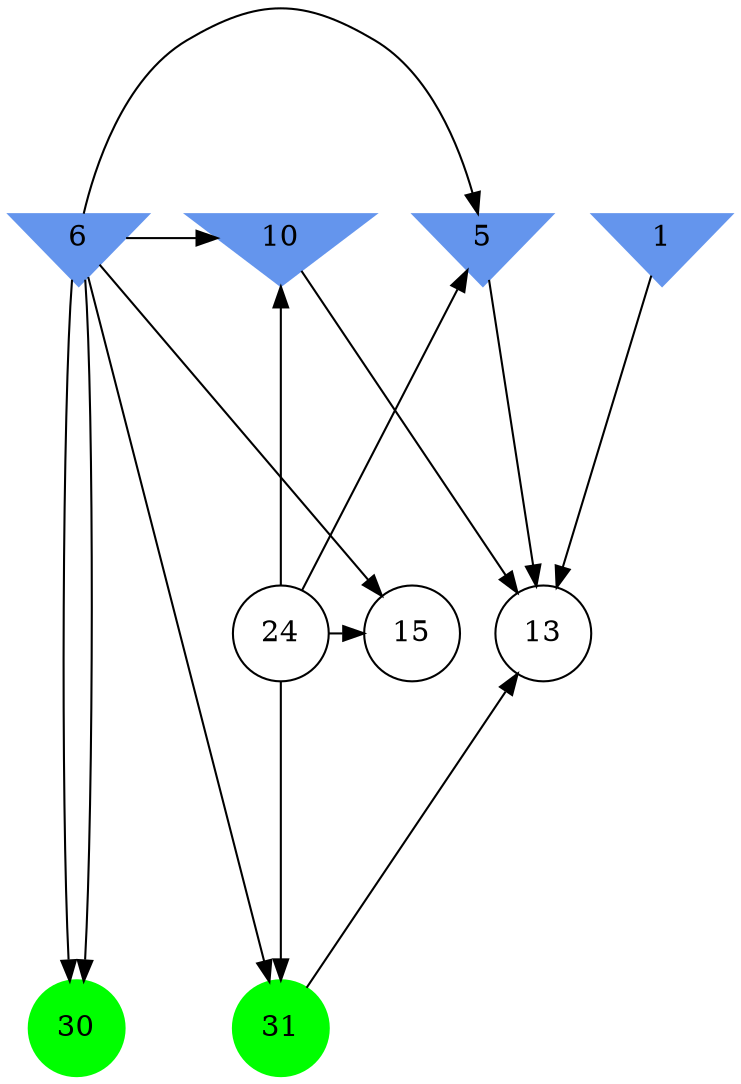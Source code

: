 digraph brain {
	ranksep=2.0;
	1 [shape=invtriangle,style=filled,color=cornflowerblue];
	5 [shape=invtriangle,style=filled,color=cornflowerblue];
	6 [shape=invtriangle,style=filled,color=cornflowerblue];
	10 [shape=invtriangle,style=filled,color=cornflowerblue];
	13 [shape=circle,color=black];
	15 [shape=circle,color=black];
	24 [shape=circle,color=black];
	30 [shape=circle,style=filled,color=green];
	31 [shape=circle,style=filled,color=green];
	1	->	13;
	10	->	13;
	5	->	13;
	31	->	13;
	6	->	30;
	6	->	30;
	6	->	15;
	6	->	10;
	6	->	5;
	6	->	31;
	24	->	15;
	24	->	10;
	24	->	5;
	24	->	31;
	{ rank=same; 1; 5; 6; 10; }
	{ rank=same; 13; 15; 24; }
	{ rank=same; 30; 31; }
}
